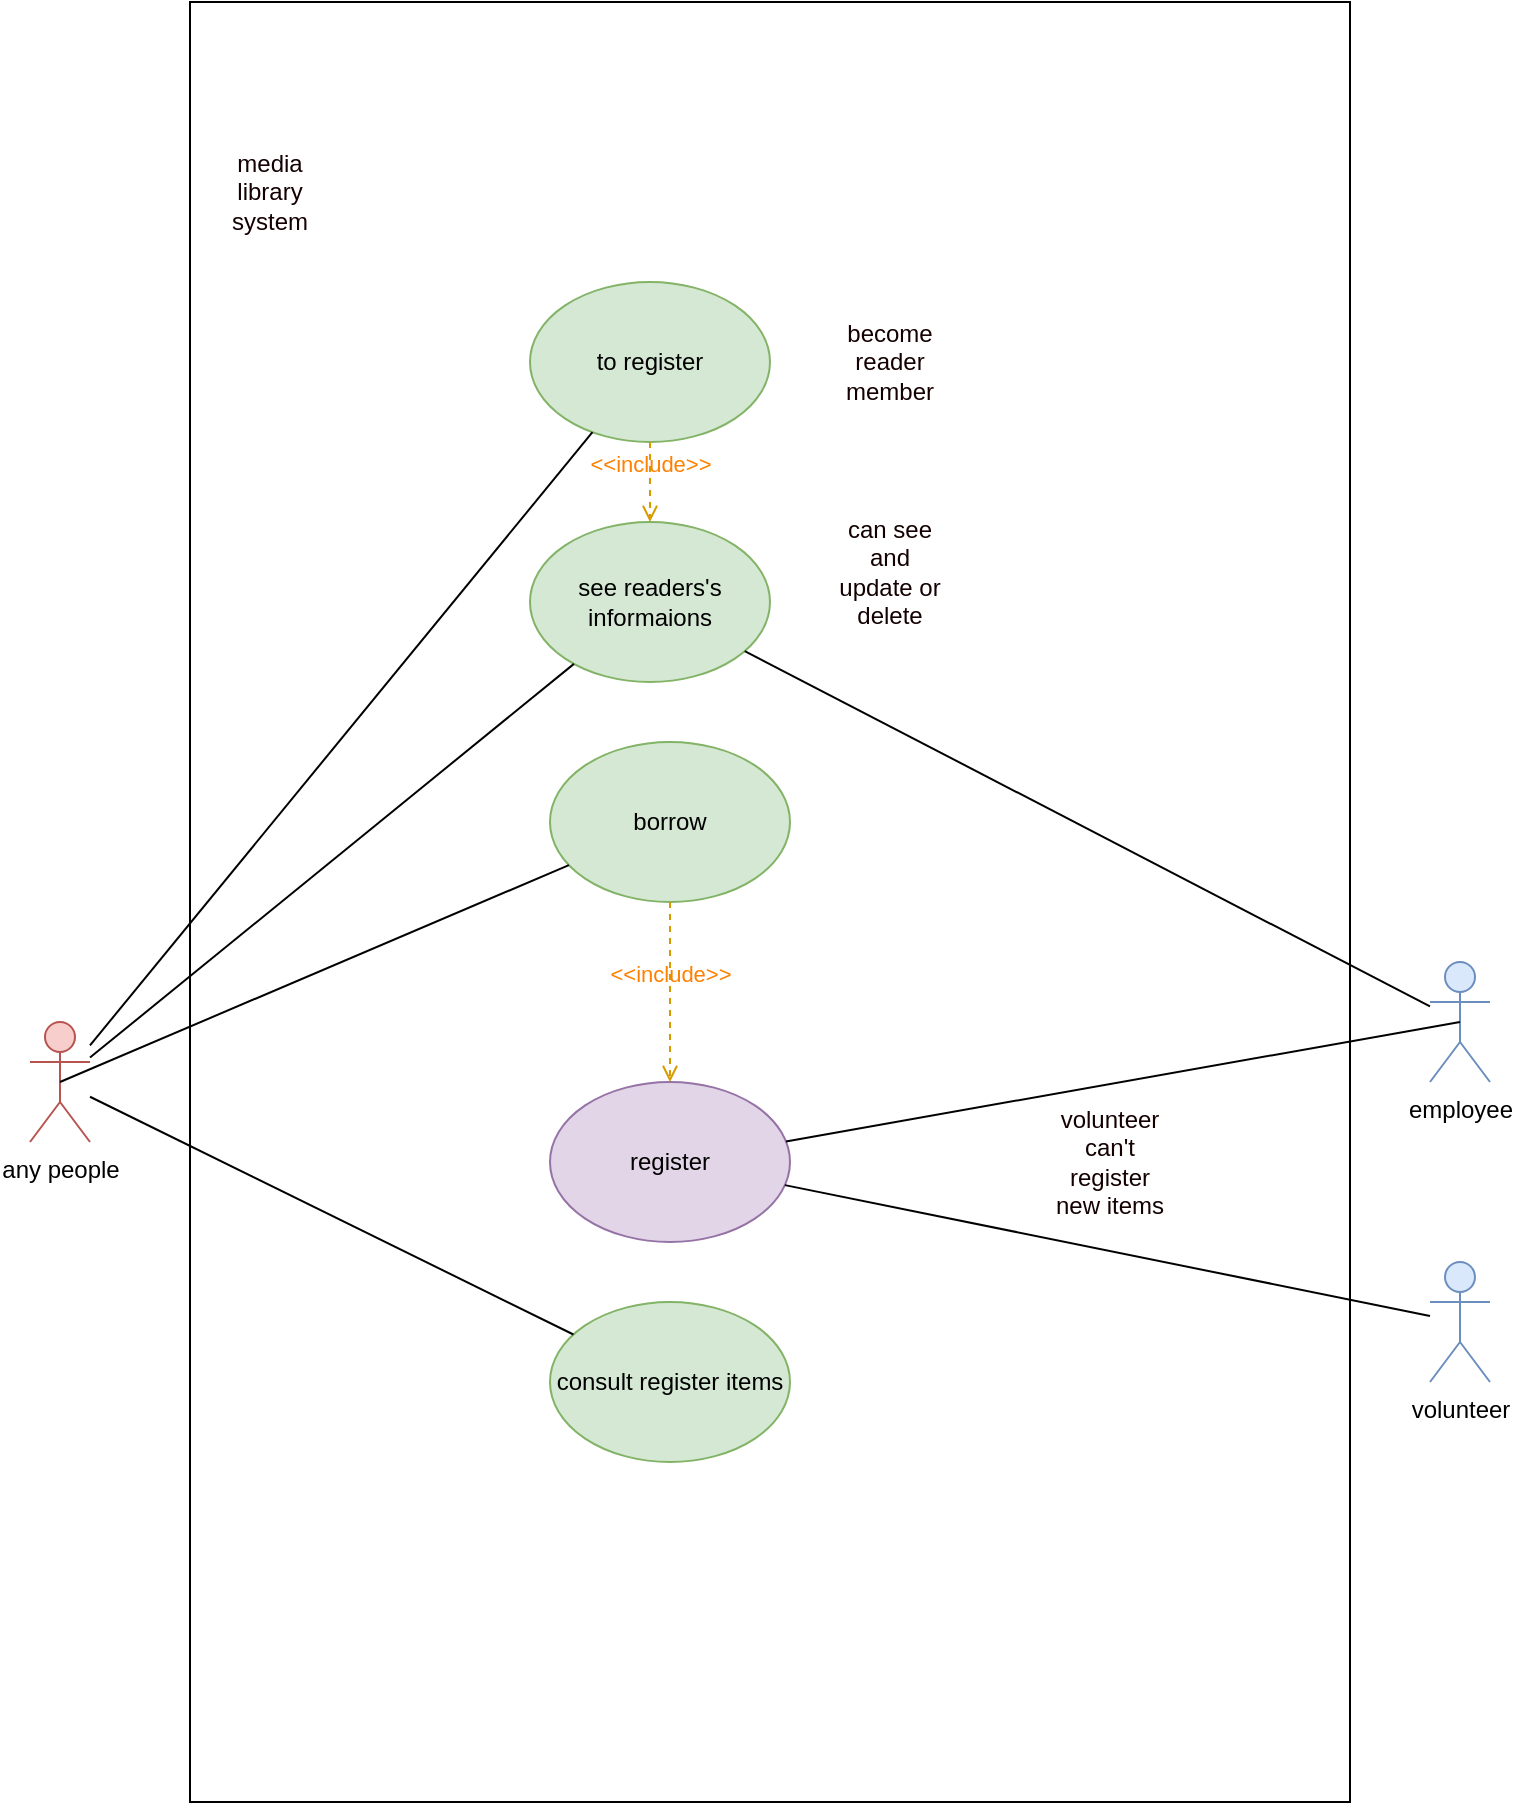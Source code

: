 <mxfile version="20.0.4" type="device"><diagram id="-r8sJJiaJP3gKmrxrzpQ" name="Page-1"><mxGraphModel dx="1348" dy="1962" grid="1" gridSize="10" guides="1" tooltips="1" connect="1" arrows="1" fold="1" page="1" pageScale="1" pageWidth="827" pageHeight="1169" math="0" shadow="0"><root><mxCell id="0"/><mxCell id="1" parent="0"/><mxCell id="9FAPBkGjSsKP8wG18whU-1" value="" style="rounded=0;whiteSpace=wrap;html=1;" vertex="1" parent="1"><mxGeometry x="110" y="-710" width="580" height="900" as="geometry"/></mxCell><mxCell id="9FAPBkGjSsKP8wG18whU-3" value="any people" style="shape=umlActor;verticalLabelPosition=bottom;verticalAlign=top;html=1;outlineConnect=0;fillColor=#f8cecc;strokeColor=#b85450;" vertex="1" parent="1"><mxGeometry x="30" y="-200" width="30" height="60" as="geometry"/></mxCell><mxCell id="9FAPBkGjSsKP8wG18whU-11" value="employee" style="shape=umlActor;verticalLabelPosition=bottom;verticalAlign=top;html=1;outlineConnect=0;fillColor=#dae8fc;strokeColor=#6c8ebf;" vertex="1" parent="1"><mxGeometry x="730" y="-230" width="30" height="60" as="geometry"/></mxCell><mxCell id="9FAPBkGjSsKP8wG18whU-17" value="volunteer" style="shape=umlActor;verticalLabelPosition=bottom;verticalAlign=top;html=1;outlineConnect=0;fillColor=#dae8fc;strokeColor=#6c8ebf;" vertex="1" parent="1"><mxGeometry x="730" y="-80" width="30" height="60" as="geometry"/></mxCell><mxCell id="9FAPBkGjSsKP8wG18whU-23" value="borrow" style="ellipse;whiteSpace=wrap;html=1;fillColor=#d5e8d4;strokeColor=#82b366;" vertex="1" parent="1"><mxGeometry x="290" y="-340" width="120" height="80" as="geometry"/></mxCell><mxCell id="9FAPBkGjSsKP8wG18whU-24" value="" style="endArrow=none;html=1;rounded=0;fontColor=#330000;exitX=0.5;exitY=0.5;exitDx=0;exitDy=0;exitPerimeter=0;" edge="1" parent="1" source="9FAPBkGjSsKP8wG18whU-3" target="9FAPBkGjSsKP8wG18whU-23"><mxGeometry width="50" height="50" relative="1" as="geometry"><mxPoint x="390" y="-200" as="sourcePoint"/><mxPoint x="440" y="-250" as="targetPoint"/></mxGeometry></mxCell><mxCell id="9FAPBkGjSsKP8wG18whU-25" value="register" style="ellipse;whiteSpace=wrap;html=1;fillColor=#e1d5e7;strokeColor=#9673a6;" vertex="1" parent="1"><mxGeometry x="290" y="-170" width="120" height="80" as="geometry"/></mxCell><mxCell id="9FAPBkGjSsKP8wG18whU-27" value="" style="endArrow=none;html=1;rounded=0;fontColor=#330000;entryX=0.5;entryY=0.5;entryDx=0;entryDy=0;entryPerimeter=0;" edge="1" parent="1" source="9FAPBkGjSsKP8wG18whU-25" target="9FAPBkGjSsKP8wG18whU-11"><mxGeometry width="50" height="50" relative="1" as="geometry"><mxPoint x="390" y="-200" as="sourcePoint"/><mxPoint x="440" y="-250" as="targetPoint"/></mxGeometry></mxCell><mxCell id="9FAPBkGjSsKP8wG18whU-28" value="" style="endArrow=none;html=1;rounded=0;fontColor=#330000;" edge="1" parent="1" source="9FAPBkGjSsKP8wG18whU-25" target="9FAPBkGjSsKP8wG18whU-17"><mxGeometry width="50" height="50" relative="1" as="geometry"><mxPoint x="390" y="-200" as="sourcePoint"/><mxPoint x="440" y="-250" as="targetPoint"/></mxGeometry></mxCell><mxCell id="9FAPBkGjSsKP8wG18whU-30" value="&lt;font color=&quot;#FF8000&quot;&gt;&amp;lt;&amp;lt;include&amp;gt;&amp;gt;&lt;/font&gt;" style="html=1;verticalAlign=bottom;labelBackgroundColor=none;endArrow=open;endFill=0;dashed=1;rounded=0;fontColor=#330000;fillColor=#ffe6cc;strokeColor=#d79b00;" edge="1" parent="1" source="9FAPBkGjSsKP8wG18whU-23" target="9FAPBkGjSsKP8wG18whU-25"><mxGeometry width="160" relative="1" as="geometry"><mxPoint x="330" y="-220" as="sourcePoint"/><mxPoint x="340" y="-170" as="targetPoint"/></mxGeometry></mxCell><mxCell id="9FAPBkGjSsKP8wG18whU-32" value="consult register items" style="ellipse;whiteSpace=wrap;html=1;fillColor=#d5e8d4;strokeColor=#82b366;" vertex="1" parent="1"><mxGeometry x="290" y="-60" width="120" height="80" as="geometry"/></mxCell><mxCell id="9FAPBkGjSsKP8wG18whU-33" value="" style="endArrow=none;html=1;rounded=0;fontColor=#330000;" edge="1" parent="1" source="9FAPBkGjSsKP8wG18whU-3" target="9FAPBkGjSsKP8wG18whU-32"><mxGeometry width="50" height="50" relative="1" as="geometry"><mxPoint x="350" y="-230" as="sourcePoint"/><mxPoint x="400" y="-280" as="targetPoint"/></mxGeometry></mxCell><mxCell id="9FAPBkGjSsKP8wG18whU-34" value="to register" style="ellipse;whiteSpace=wrap;html=1;fillColor=#d5e8d4;strokeColor=#82b366;" vertex="1" parent="1"><mxGeometry x="280" y="-570" width="120" height="80" as="geometry"/></mxCell><mxCell id="9FAPBkGjSsKP8wG18whU-35" value="" style="endArrow=none;html=1;rounded=0;fontColor=#330000;" edge="1" parent="1" source="9FAPBkGjSsKP8wG18whU-3" target="9FAPBkGjSsKP8wG18whU-34"><mxGeometry width="50" height="50" relative="1" as="geometry"><mxPoint x="350" y="-200" as="sourcePoint"/><mxPoint x="400" y="-250" as="targetPoint"/></mxGeometry></mxCell><mxCell id="9FAPBkGjSsKP8wG18whU-36" value="see readers's informaions" style="ellipse;whiteSpace=wrap;html=1;fillColor=#d5e8d4;strokeColor=#82b366;" vertex="1" parent="1"><mxGeometry x="280" y="-450" width="120" height="80" as="geometry"/></mxCell><mxCell id="9FAPBkGjSsKP8wG18whU-37" value="" style="endArrow=none;html=1;rounded=0;fontColor=#330000;" edge="1" parent="1" source="9FAPBkGjSsKP8wG18whU-3" target="9FAPBkGjSsKP8wG18whU-36"><mxGeometry width="50" height="50" relative="1" as="geometry"><mxPoint x="350" y="-200" as="sourcePoint"/><mxPoint x="400" y="-250" as="targetPoint"/></mxGeometry></mxCell><mxCell id="9FAPBkGjSsKP8wG18whU-38" value="" style="endArrow=none;html=1;rounded=0;fontColor=#330000;" edge="1" parent="1" source="9FAPBkGjSsKP8wG18whU-36" target="9FAPBkGjSsKP8wG18whU-11"><mxGeometry width="50" height="50" relative="1" as="geometry"><mxPoint x="350" y="-200" as="sourcePoint"/><mxPoint x="400" y="-250" as="targetPoint"/></mxGeometry></mxCell><mxCell id="9FAPBkGjSsKP8wG18whU-42" value="&lt;font color=&quot;#FF8000&quot;&gt;&amp;lt;&amp;lt;include&amp;gt;&amp;gt;&lt;/font&gt;" style="html=1;verticalAlign=bottom;labelBackgroundColor=none;endArrow=open;endFill=0;dashed=1;rounded=0;fontColor=#330000;exitX=0.5;exitY=1;exitDx=0;exitDy=0;fillColor=#ffe6cc;strokeColor=#d79b00;" edge="1" parent="1" source="9FAPBkGjSsKP8wG18whU-34" target="9FAPBkGjSsKP8wG18whU-36"><mxGeometry width="160" relative="1" as="geometry"><mxPoint x="300" y="-220" as="sourcePoint"/><mxPoint x="460" y="-220" as="targetPoint"/></mxGeometry></mxCell><mxCell id="9FAPBkGjSsKP8wG18whU-43" value="&lt;font color=&quot;#140000&quot;&gt;media library system&lt;/font&gt;" style="text;html=1;strokeColor=none;fillColor=none;align=center;verticalAlign=middle;whiteSpace=wrap;rounded=0;fontColor=#FF8000;" vertex="1" parent="1"><mxGeometry x="120" y="-630" width="60" height="30" as="geometry"/></mxCell><mxCell id="9FAPBkGjSsKP8wG18whU-44" value="&lt;font color=&quot;#140000&quot;&gt;become reader member&lt;/font&gt;" style="text;html=1;strokeColor=none;fillColor=none;align=center;verticalAlign=middle;whiteSpace=wrap;rounded=0;fontColor=#330000;" vertex="1" parent="1"><mxGeometry x="430" y="-575" width="60" height="90" as="geometry"/></mxCell><mxCell id="9FAPBkGjSsKP8wG18whU-45" value="can see and update or delete" style="text;html=1;strokeColor=none;fillColor=none;align=center;verticalAlign=middle;whiteSpace=wrap;rounded=0;fontColor=#140000;" vertex="1" parent="1"><mxGeometry x="430" y="-440" width="60" height="30" as="geometry"/></mxCell><mxCell id="9FAPBkGjSsKP8wG18whU-48" value="volunteer can't register new items" style="text;html=1;strokeColor=none;fillColor=none;align=center;verticalAlign=middle;whiteSpace=wrap;rounded=0;fontColor=#140000;" vertex="1" parent="1"><mxGeometry x="540" y="-157.5" width="60" height="55" as="geometry"/></mxCell></root></mxGraphModel></diagram></mxfile>